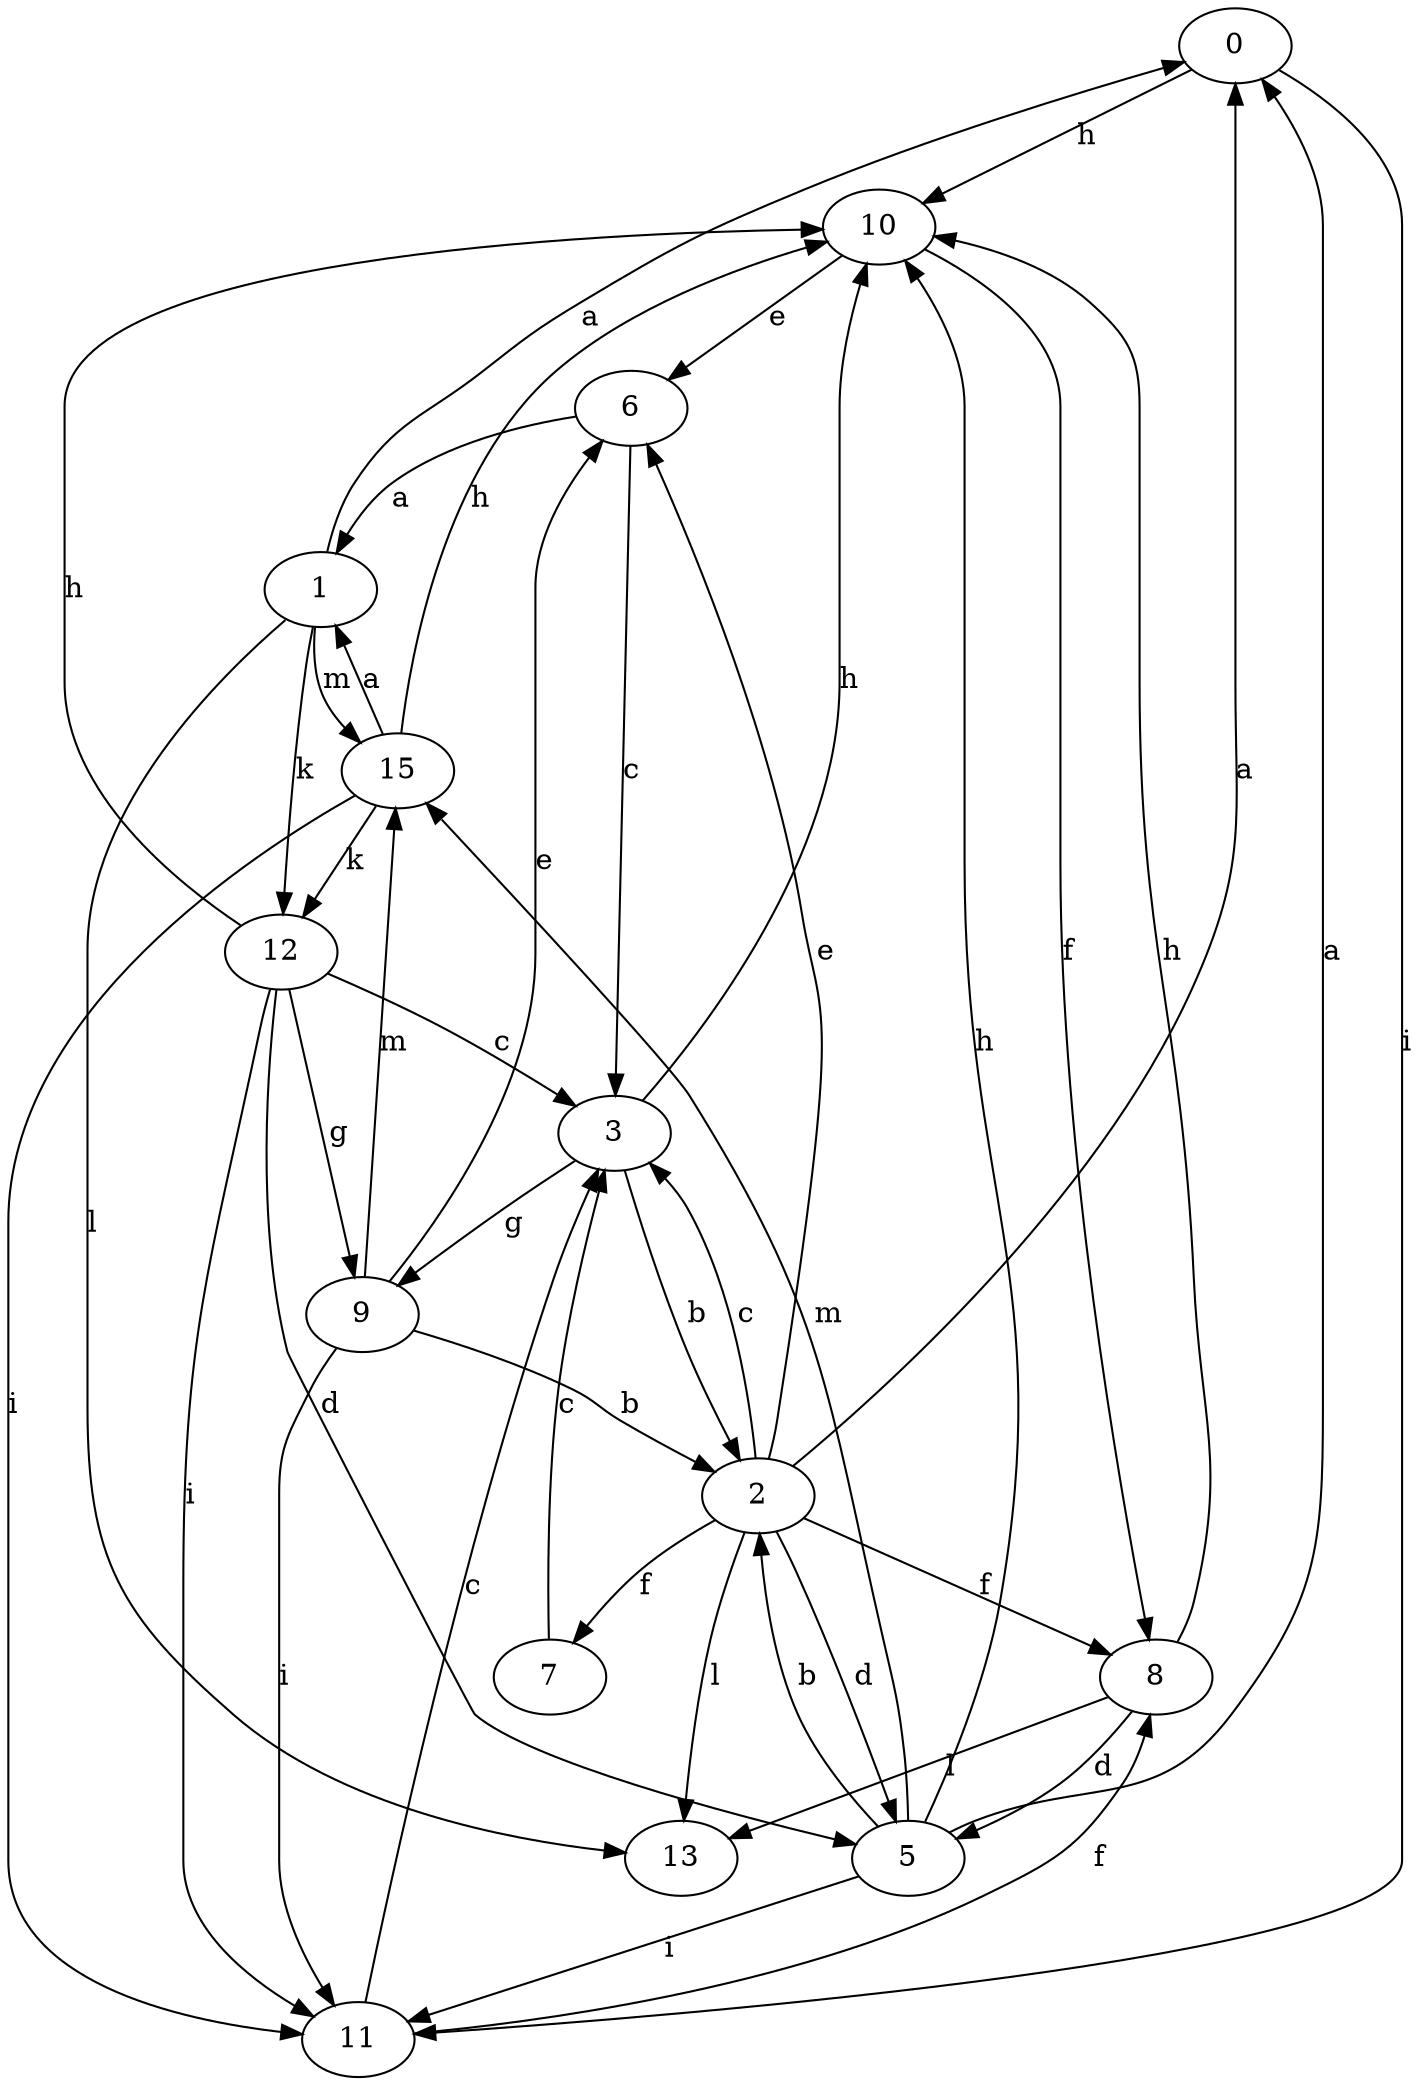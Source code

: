 strict digraph  {
0;
1;
2;
3;
5;
6;
7;
8;
9;
10;
11;
12;
13;
15;
0 -> 10  [label=h];
0 -> 11  [label=i];
1 -> 0  [label=a];
1 -> 12  [label=k];
1 -> 13  [label=l];
1 -> 15  [label=m];
2 -> 0  [label=a];
2 -> 3  [label=c];
2 -> 5  [label=d];
2 -> 6  [label=e];
2 -> 7  [label=f];
2 -> 8  [label=f];
2 -> 13  [label=l];
3 -> 2  [label=b];
3 -> 9  [label=g];
3 -> 10  [label=h];
5 -> 0  [label=a];
5 -> 2  [label=b];
5 -> 10  [label=h];
5 -> 11  [label=i];
5 -> 15  [label=m];
6 -> 1  [label=a];
6 -> 3  [label=c];
7 -> 3  [label=c];
8 -> 5  [label=d];
8 -> 10  [label=h];
8 -> 13  [label=l];
9 -> 2  [label=b];
9 -> 6  [label=e];
9 -> 11  [label=i];
9 -> 15  [label=m];
10 -> 6  [label=e];
10 -> 8  [label=f];
11 -> 3  [label=c];
11 -> 8  [label=f];
12 -> 3  [label=c];
12 -> 5  [label=d];
12 -> 9  [label=g];
12 -> 10  [label=h];
12 -> 11  [label=i];
15 -> 1  [label=a];
15 -> 10  [label=h];
15 -> 11  [label=i];
15 -> 12  [label=k];
}
